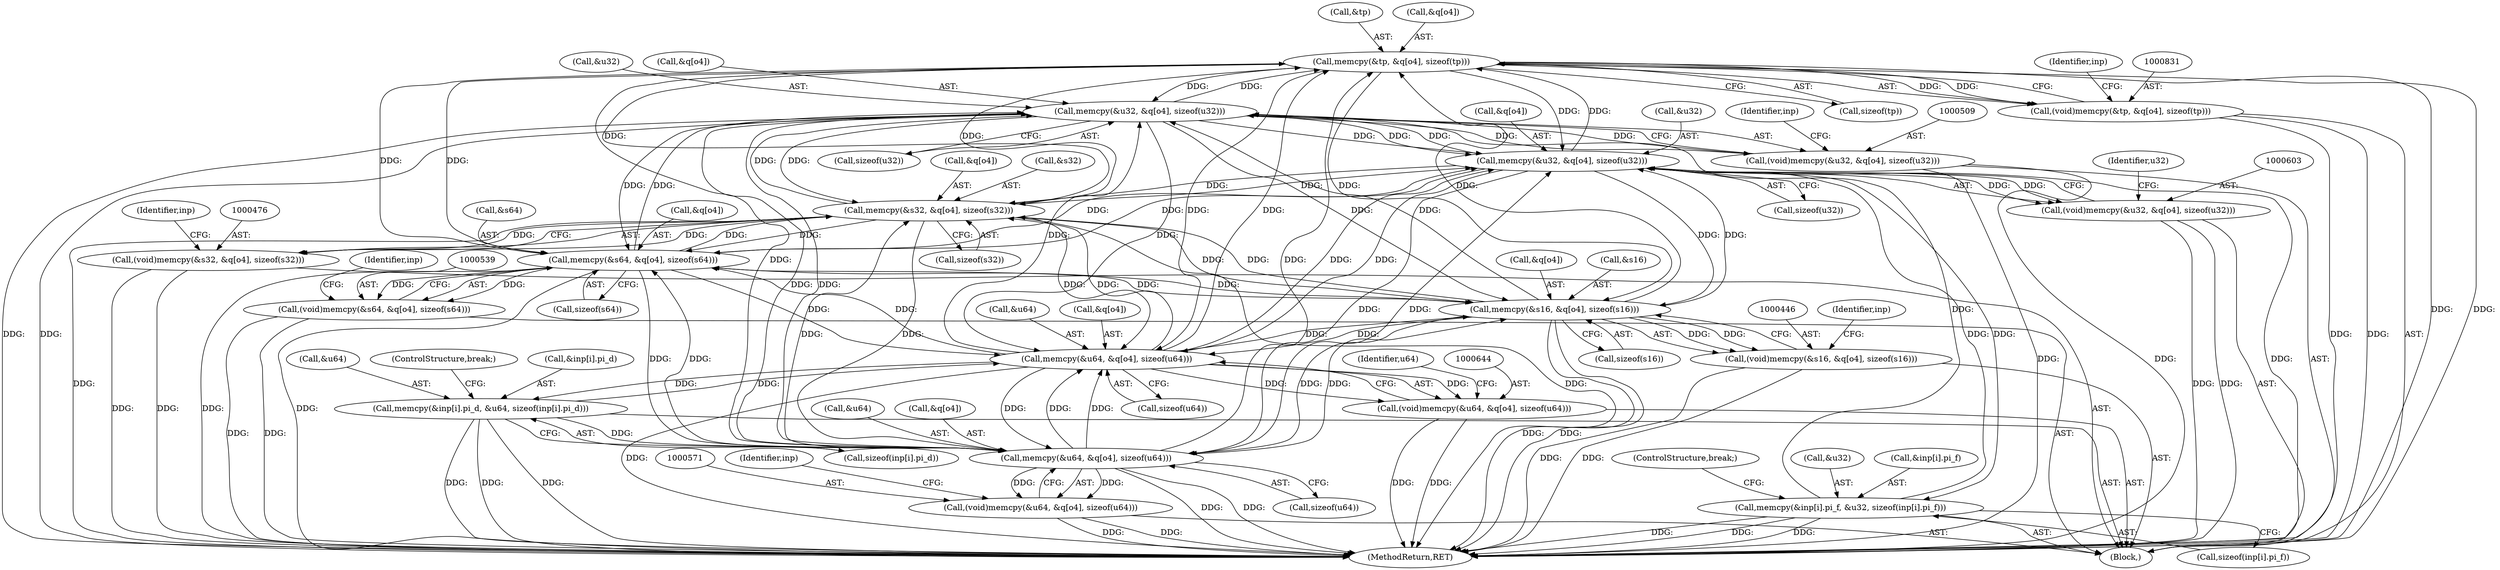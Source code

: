 digraph "0_php-src_0641e56be1af003aa02c7c6b0184466540637233@API" {
"1000832" [label="(Call,memcpy(&tp, &q[o4], sizeof(tp)))"];
"1000510" [label="(Call,memcpy(&u32, &q[o4], sizeof(u32)))"];
"1000617" [label="(Call,memcpy(&inp[i].pi_f, &u32, sizeof(inp[i].pi_f)))"];
"1000604" [label="(Call,memcpy(&u32, &q[o4], sizeof(u32)))"];
"1000477" [label="(Call,memcpy(&s32, &q[o4], sizeof(s32)))"];
"1000540" [label="(Call,memcpy(&s64, &q[o4], sizeof(s64)))"];
"1000572" [label="(Call,memcpy(&u64, &q[o4], sizeof(u64)))"];
"1000660" [label="(Call,memcpy(&inp[i].pi_d, &u64, sizeof(inp[i].pi_d)))"];
"1000645" [label="(Call,memcpy(&u64, &q[o4], sizeof(u64)))"];
"1000832" [label="(Call,memcpy(&tp, &q[o4], sizeof(tp)))"];
"1000447" [label="(Call,memcpy(&s16, &q[o4], sizeof(s16)))"];
"1000445" [label="(Call,(void)memcpy(&s16, &q[o4], sizeof(s16)))"];
"1000475" [label="(Call,(void)memcpy(&s32, &q[o4], sizeof(s32)))"];
"1000508" [label="(Call,(void)memcpy(&u32, &q[o4], sizeof(u32)))"];
"1000538" [label="(Call,(void)memcpy(&s64, &q[o4], sizeof(s64)))"];
"1000570" [label="(Call,(void)memcpy(&u64, &q[o4], sizeof(u64)))"];
"1000602" [label="(Call,(void)memcpy(&u32, &q[o4], sizeof(u32)))"];
"1000643" [label="(Call,(void)memcpy(&u64, &q[o4], sizeof(u64)))"];
"1000830" [label="(Call,(void)memcpy(&tp, &q[o4], sizeof(tp)))"];
"1000573" [label="(Call,&u64)"];
"1000540" [label="(Call,memcpy(&s64, &q[o4], sizeof(s64)))"];
"1000652" [label="(Call,sizeof(u64))"];
"1000489" [label="(Identifier,inp)"];
"1000508" [label="(Call,(void)memcpy(&u32, &q[o4], sizeof(u32)))"];
"1000575" [label="(Call,&q[o4])"];
"1000660" [label="(Call,memcpy(&inp[i].pi_d, &u64, sizeof(inp[i].pi_d)))"];
"1000547" [label="(Call,sizeof(s64))"];
"1000832" [label="(Call,memcpy(&tp, &q[o4], sizeof(tp)))"];
"1000617" [label="(Call,memcpy(&inp[i].pi_f, &u32, sizeof(inp[i].pi_f)))"];
"1000604" [label="(Call,memcpy(&u32, &q[o4], sizeof(u32)))"];
"1000614" [label="(Identifier,u32)"];
"1000579" [label="(Call,sizeof(u64))"];
"1000839" [label="(Call,sizeof(tp))"];
"1000543" [label="(Call,&q[o4])"];
"1000570" [label="(Call,(void)memcpy(&u64, &q[o4], sizeof(u64)))"];
"1000510" [label="(Call,memcpy(&u32, &q[o4], sizeof(u32)))"];
"1000830" [label="(Call,(void)memcpy(&tp, &q[o4], sizeof(tp)))"];
"1000624" [label="(Call,&u32)"];
"1000833" [label="(Call,&tp)"];
"1000667" [label="(Call,&u64)"];
"1000445" [label="(Call,(void)memcpy(&s16, &q[o4], sizeof(s16)))"];
"1000572" [label="(Call,memcpy(&u64, &q[o4], sizeof(u64)))"];
"1000646" [label="(Call,&u64)"];
"1000643" [label="(Call,(void)memcpy(&u64, &q[o4], sizeof(u64)))"];
"1000611" [label="(Call,sizeof(u32))"];
"1000844" [label="(Identifier,inp)"];
"1000883" [label="(MethodReturn,RET)"];
"1000669" [label="(Call,sizeof(inp[i].pi_d))"];
"1000675" [label="(ControlStructure,break;)"];
"1000480" [label="(Call,&q[o4])"];
"1000522" [label="(Identifier,inp)"];
"1000655" [label="(Identifier,u64)"];
"1000835" [label="(Call,&q[o4])"];
"1000478" [label="(Call,&s32)"];
"1000511" [label="(Call,&u32)"];
"1000626" [label="(Call,sizeof(inp[i].pi_f))"];
"1000618" [label="(Call,&inp[i].pi_f)"];
"1000477" [label="(Call,memcpy(&s32, &q[o4], sizeof(s32)))"];
"1000645" [label="(Call,memcpy(&u64, &q[o4], sizeof(u64)))"];
"1000459" [label="(Identifier,inp)"];
"1000517" [label="(Call,sizeof(u32))"];
"1000454" [label="(Call,sizeof(s16))"];
"1000552" [label="(Identifier,inp)"];
"1000450" [label="(Call,&q[o4])"];
"1000447" [label="(Call,memcpy(&s16, &q[o4], sizeof(s16)))"];
"1000538" [label="(Call,(void)memcpy(&s64, &q[o4], sizeof(s64)))"];
"1000632" [label="(ControlStructure,break;)"];
"1000661" [label="(Call,&inp[i].pi_d)"];
"1000607" [label="(Call,&q[o4])"];
"1000605" [label="(Call,&u32)"];
"1000648" [label="(Call,&q[o4])"];
"1000475" [label="(Call,(void)memcpy(&s32, &q[o4], sizeof(s32)))"];
"1000584" [label="(Identifier,inp)"];
"1000431" [label="(Block,)"];
"1000484" [label="(Call,sizeof(s32))"];
"1000541" [label="(Call,&s64)"];
"1000513" [label="(Call,&q[o4])"];
"1000602" [label="(Call,(void)memcpy(&u32, &q[o4], sizeof(u32)))"];
"1000448" [label="(Call,&s16)"];
"1000832" -> "1000830"  [label="AST: "];
"1000832" -> "1000839"  [label="CFG: "];
"1000833" -> "1000832"  [label="AST: "];
"1000835" -> "1000832"  [label="AST: "];
"1000839" -> "1000832"  [label="AST: "];
"1000830" -> "1000832"  [label="CFG: "];
"1000832" -> "1000883"  [label="DDG: "];
"1000832" -> "1000883"  [label="DDG: "];
"1000832" -> "1000447"  [label="DDG: "];
"1000832" -> "1000477"  [label="DDG: "];
"1000832" -> "1000510"  [label="DDG: "];
"1000832" -> "1000540"  [label="DDG: "];
"1000832" -> "1000572"  [label="DDG: "];
"1000832" -> "1000604"  [label="DDG: "];
"1000832" -> "1000645"  [label="DDG: "];
"1000832" -> "1000830"  [label="DDG: "];
"1000832" -> "1000830"  [label="DDG: "];
"1000510" -> "1000832"  [label="DDG: "];
"1000477" -> "1000832"  [label="DDG: "];
"1000540" -> "1000832"  [label="DDG: "];
"1000572" -> "1000832"  [label="DDG: "];
"1000604" -> "1000832"  [label="DDG: "];
"1000645" -> "1000832"  [label="DDG: "];
"1000447" -> "1000832"  [label="DDG: "];
"1000510" -> "1000508"  [label="AST: "];
"1000510" -> "1000517"  [label="CFG: "];
"1000511" -> "1000510"  [label="AST: "];
"1000513" -> "1000510"  [label="AST: "];
"1000517" -> "1000510"  [label="AST: "];
"1000508" -> "1000510"  [label="CFG: "];
"1000510" -> "1000883"  [label="DDG: "];
"1000510" -> "1000883"  [label="DDG: "];
"1000510" -> "1000447"  [label="DDG: "];
"1000510" -> "1000477"  [label="DDG: "];
"1000510" -> "1000508"  [label="DDG: "];
"1000510" -> "1000508"  [label="DDG: "];
"1000617" -> "1000510"  [label="DDG: "];
"1000477" -> "1000510"  [label="DDG: "];
"1000540" -> "1000510"  [label="DDG: "];
"1000572" -> "1000510"  [label="DDG: "];
"1000604" -> "1000510"  [label="DDG: "];
"1000645" -> "1000510"  [label="DDG: "];
"1000447" -> "1000510"  [label="DDG: "];
"1000510" -> "1000540"  [label="DDG: "];
"1000510" -> "1000572"  [label="DDG: "];
"1000510" -> "1000604"  [label="DDG: "];
"1000510" -> "1000604"  [label="DDG: "];
"1000510" -> "1000645"  [label="DDG: "];
"1000617" -> "1000431"  [label="AST: "];
"1000617" -> "1000626"  [label="CFG: "];
"1000618" -> "1000617"  [label="AST: "];
"1000624" -> "1000617"  [label="AST: "];
"1000626" -> "1000617"  [label="AST: "];
"1000632" -> "1000617"  [label="CFG: "];
"1000617" -> "1000883"  [label="DDG: "];
"1000617" -> "1000883"  [label="DDG: "];
"1000617" -> "1000883"  [label="DDG: "];
"1000617" -> "1000604"  [label="DDG: "];
"1000604" -> "1000617"  [label="DDG: "];
"1000604" -> "1000602"  [label="AST: "];
"1000604" -> "1000611"  [label="CFG: "];
"1000605" -> "1000604"  [label="AST: "];
"1000607" -> "1000604"  [label="AST: "];
"1000611" -> "1000604"  [label="AST: "];
"1000602" -> "1000604"  [label="CFG: "];
"1000604" -> "1000883"  [label="DDG: "];
"1000604" -> "1000447"  [label="DDG: "];
"1000604" -> "1000477"  [label="DDG: "];
"1000604" -> "1000540"  [label="DDG: "];
"1000604" -> "1000572"  [label="DDG: "];
"1000604" -> "1000602"  [label="DDG: "];
"1000604" -> "1000602"  [label="DDG: "];
"1000477" -> "1000604"  [label="DDG: "];
"1000540" -> "1000604"  [label="DDG: "];
"1000572" -> "1000604"  [label="DDG: "];
"1000645" -> "1000604"  [label="DDG: "];
"1000447" -> "1000604"  [label="DDG: "];
"1000604" -> "1000645"  [label="DDG: "];
"1000477" -> "1000475"  [label="AST: "];
"1000477" -> "1000484"  [label="CFG: "];
"1000478" -> "1000477"  [label="AST: "];
"1000480" -> "1000477"  [label="AST: "];
"1000484" -> "1000477"  [label="AST: "];
"1000475" -> "1000477"  [label="CFG: "];
"1000477" -> "1000883"  [label="DDG: "];
"1000477" -> "1000883"  [label="DDG: "];
"1000477" -> "1000447"  [label="DDG: "];
"1000477" -> "1000475"  [label="DDG: "];
"1000477" -> "1000475"  [label="DDG: "];
"1000540" -> "1000477"  [label="DDG: "];
"1000572" -> "1000477"  [label="DDG: "];
"1000645" -> "1000477"  [label="DDG: "];
"1000447" -> "1000477"  [label="DDG: "];
"1000477" -> "1000540"  [label="DDG: "];
"1000477" -> "1000572"  [label="DDG: "];
"1000477" -> "1000645"  [label="DDG: "];
"1000540" -> "1000538"  [label="AST: "];
"1000540" -> "1000547"  [label="CFG: "];
"1000541" -> "1000540"  [label="AST: "];
"1000543" -> "1000540"  [label="AST: "];
"1000547" -> "1000540"  [label="AST: "];
"1000538" -> "1000540"  [label="CFG: "];
"1000540" -> "1000883"  [label="DDG: "];
"1000540" -> "1000883"  [label="DDG: "];
"1000540" -> "1000447"  [label="DDG: "];
"1000540" -> "1000538"  [label="DDG: "];
"1000540" -> "1000538"  [label="DDG: "];
"1000572" -> "1000540"  [label="DDG: "];
"1000645" -> "1000540"  [label="DDG: "];
"1000447" -> "1000540"  [label="DDG: "];
"1000540" -> "1000572"  [label="DDG: "];
"1000540" -> "1000645"  [label="DDG: "];
"1000572" -> "1000570"  [label="AST: "];
"1000572" -> "1000579"  [label="CFG: "];
"1000573" -> "1000572"  [label="AST: "];
"1000575" -> "1000572"  [label="AST: "];
"1000579" -> "1000572"  [label="AST: "];
"1000570" -> "1000572"  [label="CFG: "];
"1000572" -> "1000883"  [label="DDG: "];
"1000572" -> "1000883"  [label="DDG: "];
"1000572" -> "1000447"  [label="DDG: "];
"1000572" -> "1000570"  [label="DDG: "];
"1000572" -> "1000570"  [label="DDG: "];
"1000660" -> "1000572"  [label="DDG: "];
"1000645" -> "1000572"  [label="DDG: "];
"1000447" -> "1000572"  [label="DDG: "];
"1000572" -> "1000645"  [label="DDG: "];
"1000572" -> "1000645"  [label="DDG: "];
"1000660" -> "1000431"  [label="AST: "];
"1000660" -> "1000669"  [label="CFG: "];
"1000661" -> "1000660"  [label="AST: "];
"1000667" -> "1000660"  [label="AST: "];
"1000669" -> "1000660"  [label="AST: "];
"1000675" -> "1000660"  [label="CFG: "];
"1000660" -> "1000883"  [label="DDG: "];
"1000660" -> "1000883"  [label="DDG: "];
"1000660" -> "1000883"  [label="DDG: "];
"1000660" -> "1000645"  [label="DDG: "];
"1000645" -> "1000660"  [label="DDG: "];
"1000645" -> "1000643"  [label="AST: "];
"1000645" -> "1000652"  [label="CFG: "];
"1000646" -> "1000645"  [label="AST: "];
"1000648" -> "1000645"  [label="AST: "];
"1000652" -> "1000645"  [label="AST: "];
"1000643" -> "1000645"  [label="CFG: "];
"1000645" -> "1000883"  [label="DDG: "];
"1000645" -> "1000447"  [label="DDG: "];
"1000645" -> "1000643"  [label="DDG: "];
"1000645" -> "1000643"  [label="DDG: "];
"1000447" -> "1000645"  [label="DDG: "];
"1000447" -> "1000445"  [label="AST: "];
"1000447" -> "1000454"  [label="CFG: "];
"1000448" -> "1000447"  [label="AST: "];
"1000450" -> "1000447"  [label="AST: "];
"1000454" -> "1000447"  [label="AST: "];
"1000445" -> "1000447"  [label="CFG: "];
"1000447" -> "1000883"  [label="DDG: "];
"1000447" -> "1000883"  [label="DDG: "];
"1000447" -> "1000445"  [label="DDG: "];
"1000447" -> "1000445"  [label="DDG: "];
"1000445" -> "1000431"  [label="AST: "];
"1000446" -> "1000445"  [label="AST: "];
"1000459" -> "1000445"  [label="CFG: "];
"1000445" -> "1000883"  [label="DDG: "];
"1000445" -> "1000883"  [label="DDG: "];
"1000475" -> "1000431"  [label="AST: "];
"1000476" -> "1000475"  [label="AST: "];
"1000489" -> "1000475"  [label="CFG: "];
"1000475" -> "1000883"  [label="DDG: "];
"1000475" -> "1000883"  [label="DDG: "];
"1000508" -> "1000431"  [label="AST: "];
"1000509" -> "1000508"  [label="AST: "];
"1000522" -> "1000508"  [label="CFG: "];
"1000508" -> "1000883"  [label="DDG: "];
"1000508" -> "1000883"  [label="DDG: "];
"1000538" -> "1000431"  [label="AST: "];
"1000539" -> "1000538"  [label="AST: "];
"1000552" -> "1000538"  [label="CFG: "];
"1000538" -> "1000883"  [label="DDG: "];
"1000538" -> "1000883"  [label="DDG: "];
"1000570" -> "1000431"  [label="AST: "];
"1000571" -> "1000570"  [label="AST: "];
"1000584" -> "1000570"  [label="CFG: "];
"1000570" -> "1000883"  [label="DDG: "];
"1000570" -> "1000883"  [label="DDG: "];
"1000602" -> "1000431"  [label="AST: "];
"1000603" -> "1000602"  [label="AST: "];
"1000614" -> "1000602"  [label="CFG: "];
"1000602" -> "1000883"  [label="DDG: "];
"1000602" -> "1000883"  [label="DDG: "];
"1000643" -> "1000431"  [label="AST: "];
"1000644" -> "1000643"  [label="AST: "];
"1000655" -> "1000643"  [label="CFG: "];
"1000643" -> "1000883"  [label="DDG: "];
"1000643" -> "1000883"  [label="DDG: "];
"1000830" -> "1000431"  [label="AST: "];
"1000831" -> "1000830"  [label="AST: "];
"1000844" -> "1000830"  [label="CFG: "];
"1000830" -> "1000883"  [label="DDG: "];
"1000830" -> "1000883"  [label="DDG: "];
}
